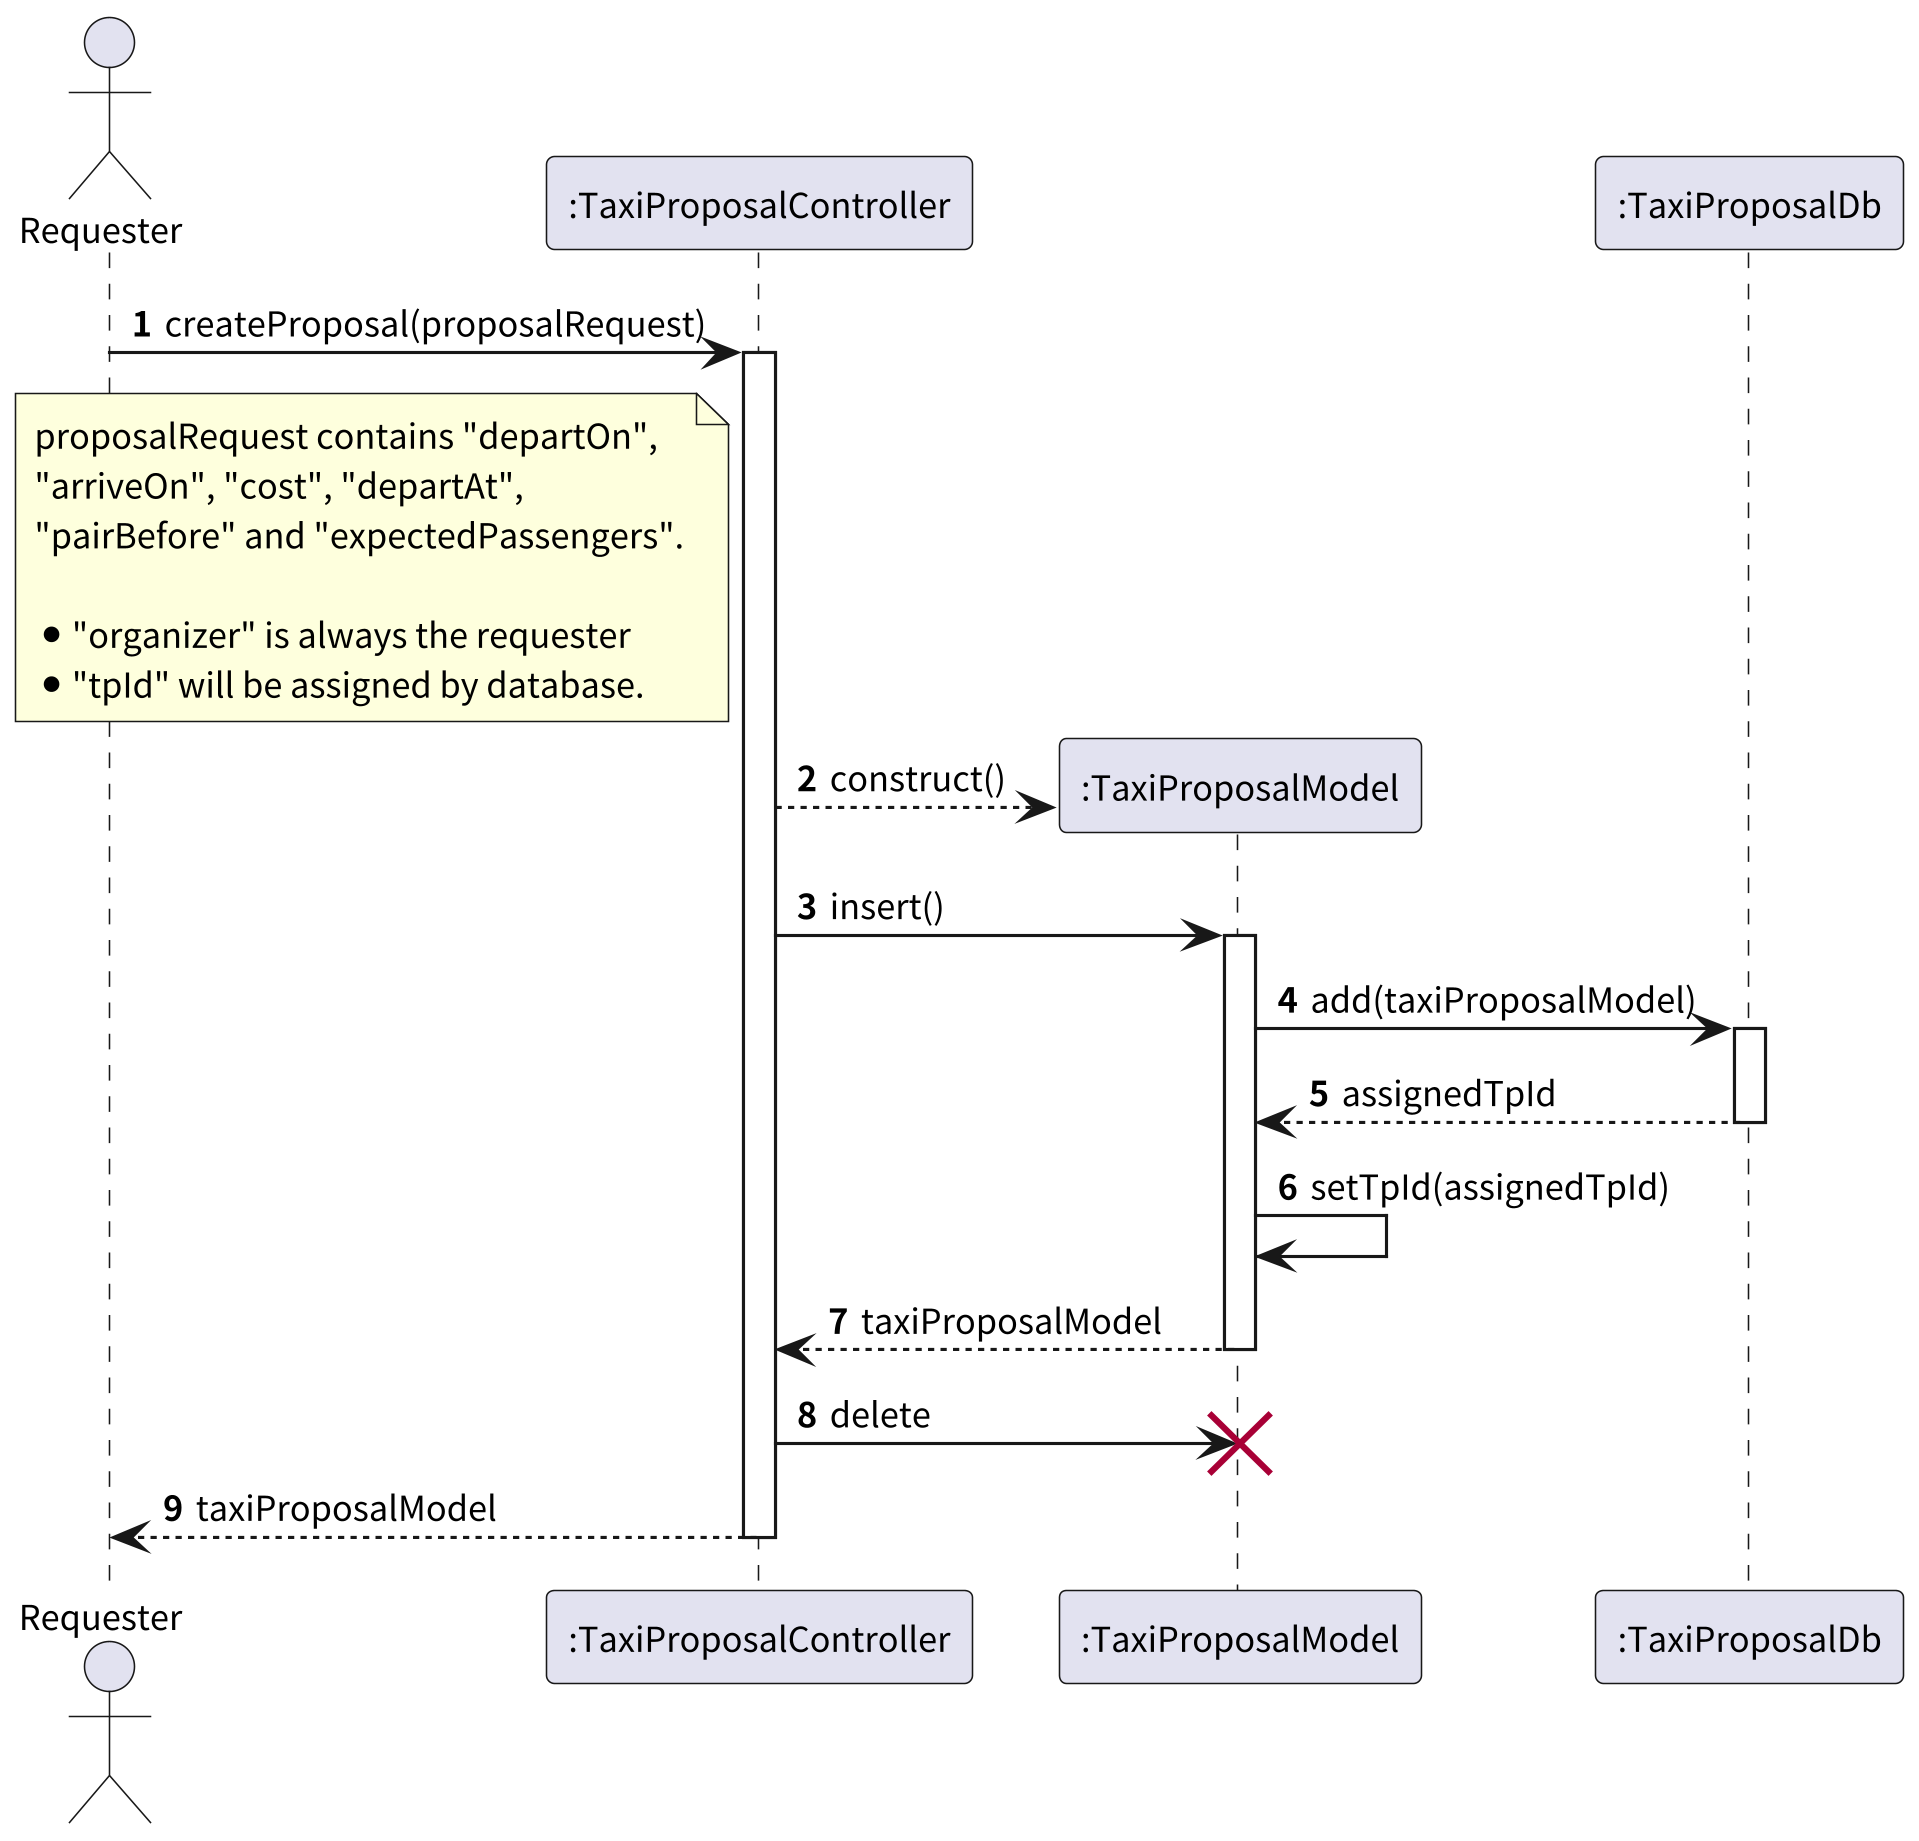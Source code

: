 @startuml TaxiProposalConstruct

autonumber
skinparam dpi 300
skinparam linetype ortho
skinparam defaultFontSize 11
skinparam defaultFontName "Noto Sans CJK TC"

actor Requester as "Requester"
participant TaxiProposalController as ":TaxiProposalController"
participant TaxiProposalModel as ":TaxiProposalModel"
participant TaxiProposalDb as ":TaxiProposalDb"

Requester -> TaxiProposalController ++ : createProposal(proposalRequest)
note left of TaxiProposalController
    proposalRequest contains "departOn",
    "arriveOn", "cost", "departAt",
    "pairBefore" and "expectedPassengers".

    * "organizer" is always the requester
    * "tpId" will be assigned by database.
end note

TaxiProposalController --> TaxiProposalModel ** : construct()
TaxiProposalController -> TaxiProposalModel ++: insert()

TaxiProposalModel -> TaxiProposalDb ++: add(taxiProposalModel)
return assignedTpId

TaxiProposalModel -> TaxiProposalModel: setTpId(assignedTpId)
return taxiProposalModel

TaxiProposalController -> TaxiProposalModel !! : delete

return taxiProposalModel
@enduml TaxiProposal

@startuml TaxiProposalWaitForPairing

autonumber
skinparam dpi 300
skinparam linetype ortho
skinparam defaultFontSize 11
skinparam defaultFontName "Noto Sans CJK TC"

actor Requester as "Requester"
participant TaxiProposalController as ":TaxiProposalController"
participant TaxiProposalDb as ":TaxiProposalDb"

Requester -> TaxiProposalController ++: getStatus(tpId)

TaxiProposalController -> TaxiProposalDb ++: findProposal(tpId)
create participant TaxiProposalModel as ":TaxiProposalModel"
TaxiProposalDb --> TaxiProposalModel: create instance
return taxiProposalModel

TaxiProposalController -> TaxiProposalModel ++: getStatus()

alt this.finished == true 完成配對
    TaxiProposalController <-- TaxiProposalModel: status: TaxiProposalStatus.Finished
else this.passengers.count() >= this.expectedPassengers 人數到齊
    TaxiProposalController <-- TaxiProposalModel: status: TaxiProposalStatus.Matched
else this.pairBefore < now || this.departAt < now 配對或出發時間到
    TaxiProposalController <-- TaxiProposalModel: status: TaxiProposalStatus.Unmatched
else 時間還沒到，人還沒到齊
    TaxiProposalController <-- TaxiProposalModel --: status: TaxiProposalStatus.Waiting
end

return status

@enduml TaxiProposalWaitForPairing
